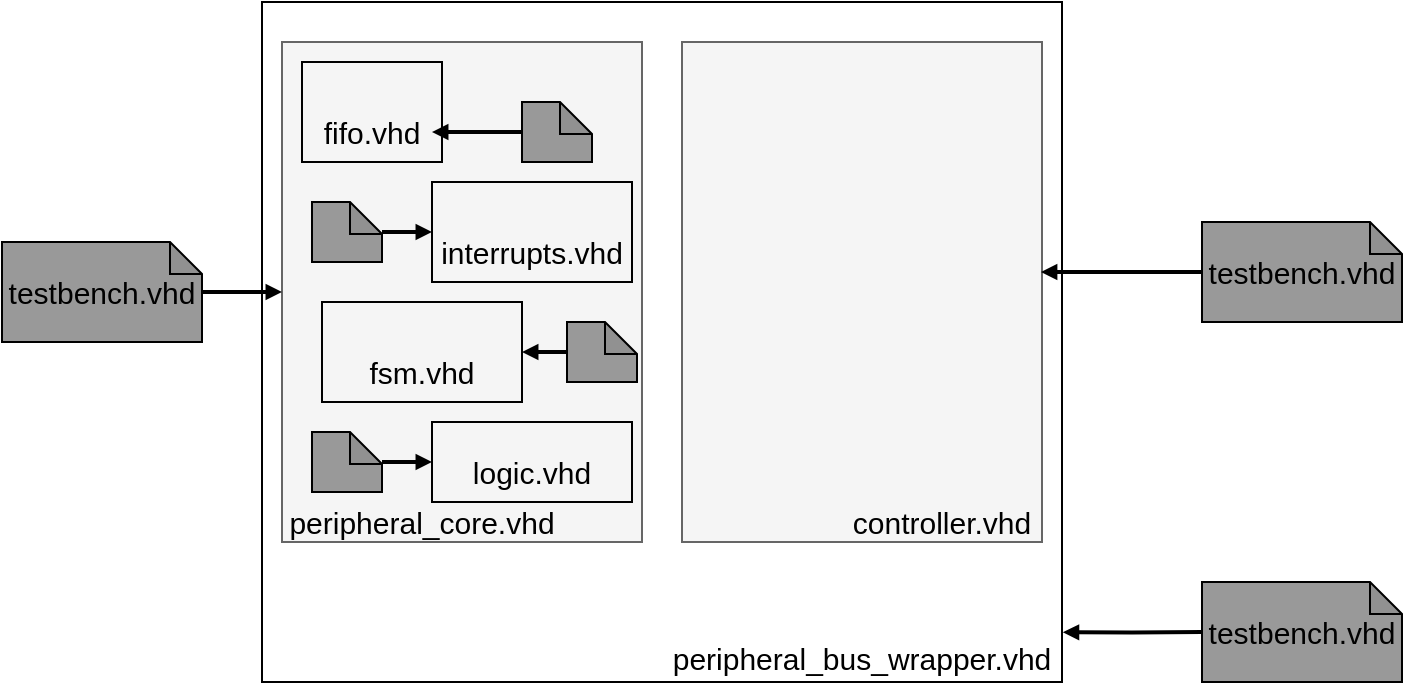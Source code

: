 <mxfile version="20.4.0" type="device"><diagram id="9POOiYe_dt5bLTBfAdKZ" name="Pagina-1"><mxGraphModel dx="1426" dy="825" grid="1" gridSize="10" guides="1" tooltips="1" connect="1" arrows="1" fold="1" page="1" pageScale="1" pageWidth="1654" pageHeight="2336" math="0" shadow="0"><root><mxCell id="0"/><mxCell id="1" parent="0"/><mxCell id="rpRBj7S7Isp4DAz3JqFW-142" value="" style="rounded=0;whiteSpace=wrap;html=1;strokeWidth=1;fontSize=15;fontColor=#000000;fillColor=none;gradientColor=none;" vertex="1" parent="1"><mxGeometry x="350" y="140" width="400" height="340" as="geometry"/></mxCell><mxCell id="rpRBj7S7Isp4DAz3JqFW-143" value="peripheral_bus_wrapper.vhd" style="text;html=1;strokeColor=none;fillColor=none;align=center;verticalAlign=middle;whiteSpace=wrap;rounded=0;strokeWidth=1;fontSize=15;fontColor=#000000;" vertex="1" parent="1"><mxGeometry x="620" y="453" width="60" height="30" as="geometry"/></mxCell><mxCell id="rpRBj7S7Isp4DAz3JqFW-144" value="" style="rounded=0;whiteSpace=wrap;html=1;strokeWidth=1;fontSize=15;fontColor=#333333;fillColor=#f5f5f5;strokeColor=#666666;" vertex="1" parent="1"><mxGeometry x="360" y="160" width="180" height="250" as="geometry"/></mxCell><mxCell id="rpRBj7S7Isp4DAz3JqFW-145" value="" style="rounded=0;whiteSpace=wrap;html=1;strokeWidth=1;fontSize=15;fontColor=#333333;fillColor=#f5f5f5;strokeColor=#666666;" vertex="1" parent="1"><mxGeometry x="560" y="160" width="180" height="250" as="geometry"/></mxCell><mxCell id="rpRBj7S7Isp4DAz3JqFW-146" value="controller.vhd" style="text;html=1;strokeColor=none;fillColor=none;align=center;verticalAlign=middle;whiteSpace=wrap;rounded=0;strokeWidth=1;fontSize=15;fontColor=#000000;" vertex="1" parent="1"><mxGeometry x="660" y="385" width="60" height="30" as="geometry"/></mxCell><mxCell id="rpRBj7S7Isp4DAz3JqFW-147" value="peripheral_core.vhd" style="text;html=1;strokeColor=none;fillColor=none;align=center;verticalAlign=middle;whiteSpace=wrap;rounded=0;strokeWidth=1;fontSize=15;fontColor=#000000;" vertex="1" parent="1"><mxGeometry x="400" y="385" width="60" height="30" as="geometry"/></mxCell><mxCell id="rpRBj7S7Isp4DAz3JqFW-149" value="" style="rounded=0;whiteSpace=wrap;html=1;strokeWidth=1;fontSize=15;fontColor=#000000;fillColor=none;gradientColor=none;" vertex="1" parent="1"><mxGeometry x="370" y="170" width="70" height="50" as="geometry"/></mxCell><mxCell id="rpRBj7S7Isp4DAz3JqFW-150" value="fifo.vhd" style="text;html=1;strokeColor=none;fillColor=none;align=center;verticalAlign=middle;whiteSpace=wrap;rounded=0;strokeWidth=1;fontSize=15;fontColor=#000000;" vertex="1" parent="1"><mxGeometry x="375" y="190" width="60" height="30" as="geometry"/></mxCell><mxCell id="rpRBj7S7Isp4DAz3JqFW-151" value="" style="rounded=0;whiteSpace=wrap;html=1;strokeWidth=1;fontSize=15;fontColor=#000000;fillColor=none;gradientColor=none;" vertex="1" parent="1"><mxGeometry x="435" y="230" width="100" height="50" as="geometry"/></mxCell><mxCell id="rpRBj7S7Isp4DAz3JqFW-152" value="interrupts.vhd" style="text;html=1;strokeColor=none;fillColor=none;align=center;verticalAlign=middle;whiteSpace=wrap;rounded=0;strokeWidth=1;fontSize=15;fontColor=#000000;" vertex="1" parent="1"><mxGeometry x="455" y="250" width="60" height="30" as="geometry"/></mxCell><mxCell id="rpRBj7S7Isp4DAz3JqFW-153" value="" style="rounded=0;whiteSpace=wrap;html=1;strokeWidth=1;fontSize=15;fontColor=#000000;fillColor=none;gradientColor=none;" vertex="1" parent="1"><mxGeometry x="380" y="290" width="100" height="50" as="geometry"/></mxCell><mxCell id="rpRBj7S7Isp4DAz3JqFW-154" value="fsm.vhd" style="text;html=1;strokeColor=none;fillColor=none;align=center;verticalAlign=middle;whiteSpace=wrap;rounded=0;strokeWidth=1;fontSize=15;fontColor=#000000;" vertex="1" parent="1"><mxGeometry x="400" y="310" width="60" height="30" as="geometry"/></mxCell><mxCell id="rpRBj7S7Isp4DAz3JqFW-155" value="" style="rounded=0;whiteSpace=wrap;html=1;strokeWidth=1;fontSize=15;fontColor=#000000;fillColor=none;gradientColor=none;" vertex="1" parent="1"><mxGeometry x="435" y="350" width="100" height="40" as="geometry"/></mxCell><mxCell id="rpRBj7S7Isp4DAz3JqFW-156" value="logic.vhd" style="text;html=1;strokeColor=none;fillColor=none;align=center;verticalAlign=middle;whiteSpace=wrap;rounded=0;strokeWidth=1;fontSize=15;fontColor=#000000;" vertex="1" parent="1"><mxGeometry x="455" y="360" width="60" height="30" as="geometry"/></mxCell><mxCell id="rpRBj7S7Isp4DAz3JqFW-158" style="edgeStyle=orthogonalEdgeStyle;rounded=0;orthogonalLoop=1;jettySize=auto;html=1;strokeWidth=2;fontSize=15;fontColor=#000000;startArrow=block;endArrow=none;endFill=0;startSize=3;endSize=4;fillColor=#B3B3B3;exitX=1.001;exitY=0.927;exitDx=0;exitDy=0;exitPerimeter=0;" edge="1" parent="1" source="rpRBj7S7Isp4DAz3JqFW-142" target="rpRBj7S7Isp4DAz3JqFW-157"><mxGeometry relative="1" as="geometry"/></mxCell><mxCell id="rpRBj7S7Isp4DAz3JqFW-157" value="testbench.vhd" style="shape=note;whiteSpace=wrap;html=1;backgroundOutline=1;darkOpacity=0.05;rounded=1;strokeWidth=1;fontSize=15;fontColor=#000000;fillColor=#999999;gradientColor=none;spacing=2;perimeterSpacing=0;size=16;" vertex="1" parent="1"><mxGeometry x="820" y="430" width="100" height="50" as="geometry"/></mxCell><mxCell id="rpRBj7S7Isp4DAz3JqFW-160" style="edgeStyle=orthogonalEdgeStyle;rounded=0;orthogonalLoop=1;jettySize=auto;html=1;strokeWidth=2;fontSize=15;fontColor=#000000;startArrow=block;endArrow=none;endFill=0;startSize=3;endSize=4;fillColor=#B3B3B3;exitX=0.997;exitY=0.46;exitDx=0;exitDy=0;exitPerimeter=0;" edge="1" parent="1" source="rpRBj7S7Isp4DAz3JqFW-145" target="rpRBj7S7Isp4DAz3JqFW-159"><mxGeometry relative="1" as="geometry"/></mxCell><mxCell id="rpRBj7S7Isp4DAz3JqFW-159" value="testbench.vhd" style="shape=note;whiteSpace=wrap;html=1;backgroundOutline=1;darkOpacity=0.05;rounded=1;strokeWidth=1;fontSize=15;fontColor=#000000;fillColor=#999999;gradientColor=none;spacing=2;perimeterSpacing=0;size=16;" vertex="1" parent="1"><mxGeometry x="820" y="250" width="100" height="50" as="geometry"/></mxCell><mxCell id="rpRBj7S7Isp4DAz3JqFW-162" style="edgeStyle=orthogonalEdgeStyle;rounded=0;orthogonalLoop=1;jettySize=auto;html=1;strokeWidth=2;fontSize=15;fontColor=#000000;startArrow=block;endArrow=none;endFill=0;startSize=3;endSize=4;fillColor=#B3B3B3;" edge="1" parent="1" source="rpRBj7S7Isp4DAz3JqFW-144" target="rpRBj7S7Isp4DAz3JqFW-161"><mxGeometry relative="1" as="geometry"/></mxCell><mxCell id="rpRBj7S7Isp4DAz3JqFW-161" value="testbench.vhd" style="shape=note;whiteSpace=wrap;html=1;backgroundOutline=1;darkOpacity=0.05;rounded=1;strokeWidth=1;fontSize=15;fontColor=#000000;fillColor=#999999;gradientColor=none;spacing=2;perimeterSpacing=0;size=16;" vertex="1" parent="1"><mxGeometry x="220" y="260" width="100" height="50" as="geometry"/></mxCell><mxCell id="rpRBj7S7Isp4DAz3JqFW-166" value="" style="edgeStyle=orthogonalEdgeStyle;rounded=0;orthogonalLoop=1;jettySize=auto;html=1;strokeWidth=2;fontSize=15;fontColor=#000000;startArrow=block;endArrow=none;endFill=0;startSize=3;endSize=4;fillColor=#B3B3B3;" edge="1" parent="1" source="rpRBj7S7Isp4DAz3JqFW-150" target="rpRBj7S7Isp4DAz3JqFW-163"><mxGeometry relative="1" as="geometry"/></mxCell><mxCell id="rpRBj7S7Isp4DAz3JqFW-163" value="" style="shape=note;whiteSpace=wrap;html=1;backgroundOutline=1;darkOpacity=0.05;rounded=1;strokeWidth=1;fontSize=15;fontColor=#000000;fillColor=#999999;gradientColor=none;spacing=2;perimeterSpacing=0;size=16;" vertex="1" parent="1"><mxGeometry x="480" y="190" width="35" height="30" as="geometry"/></mxCell><mxCell id="rpRBj7S7Isp4DAz3JqFW-168" style="edgeStyle=orthogonalEdgeStyle;rounded=0;orthogonalLoop=1;jettySize=auto;html=1;strokeWidth=2;fontSize=15;fontColor=#000000;startArrow=block;endArrow=none;endFill=0;startSize=3;endSize=4;fillColor=#B3B3B3;exitX=0;exitY=0.5;exitDx=0;exitDy=0;" edge="1" parent="1" source="rpRBj7S7Isp4DAz3JqFW-151" target="rpRBj7S7Isp4DAz3JqFW-164"><mxGeometry relative="1" as="geometry"/></mxCell><mxCell id="rpRBj7S7Isp4DAz3JqFW-164" value="" style="shape=note;whiteSpace=wrap;html=1;backgroundOutline=1;darkOpacity=0.05;rounded=1;strokeWidth=1;fontSize=15;fontColor=#000000;fillColor=#999999;gradientColor=none;spacing=2;perimeterSpacing=0;size=16;" vertex="1" parent="1"><mxGeometry x="375" y="240" width="35" height="30" as="geometry"/></mxCell><mxCell id="rpRBj7S7Isp4DAz3JqFW-170" style="edgeStyle=orthogonalEdgeStyle;rounded=0;orthogonalLoop=1;jettySize=auto;html=1;strokeWidth=2;fontSize=15;fontColor=#000000;startArrow=block;endArrow=none;endFill=0;startSize=3;endSize=4;fillColor=#B3B3B3;exitX=1;exitY=0.5;exitDx=0;exitDy=0;" edge="1" parent="1" source="rpRBj7S7Isp4DAz3JqFW-153" target="rpRBj7S7Isp4DAz3JqFW-165"><mxGeometry relative="1" as="geometry"/></mxCell><mxCell id="rpRBj7S7Isp4DAz3JqFW-165" value="" style="shape=note;whiteSpace=wrap;html=1;backgroundOutline=1;darkOpacity=0.05;rounded=1;strokeWidth=1;fontSize=15;fontColor=#000000;fillColor=#999999;gradientColor=none;spacing=2;perimeterSpacing=0;size=16;" vertex="1" parent="1"><mxGeometry x="502.5" y="300" width="35" height="30" as="geometry"/></mxCell><mxCell id="rpRBj7S7Isp4DAz3JqFW-172" style="edgeStyle=orthogonalEdgeStyle;rounded=0;orthogonalLoop=1;jettySize=auto;html=1;strokeWidth=2;fontSize=15;fontColor=#000000;startArrow=block;endArrow=none;endFill=0;startSize=3;endSize=4;fillColor=#B3B3B3;exitX=0;exitY=0.5;exitDx=0;exitDy=0;" edge="1" parent="1" source="rpRBj7S7Isp4DAz3JqFW-155" target="rpRBj7S7Isp4DAz3JqFW-171"><mxGeometry relative="1" as="geometry"/></mxCell><mxCell id="rpRBj7S7Isp4DAz3JqFW-171" value="" style="shape=note;whiteSpace=wrap;html=1;backgroundOutline=1;darkOpacity=0.05;rounded=1;strokeWidth=1;fontSize=15;fontColor=#000000;fillColor=#999999;gradientColor=none;spacing=2;perimeterSpacing=0;size=16;" vertex="1" parent="1"><mxGeometry x="375" y="355" width="35" height="30" as="geometry"/></mxCell></root></mxGraphModel></diagram></mxfile>
